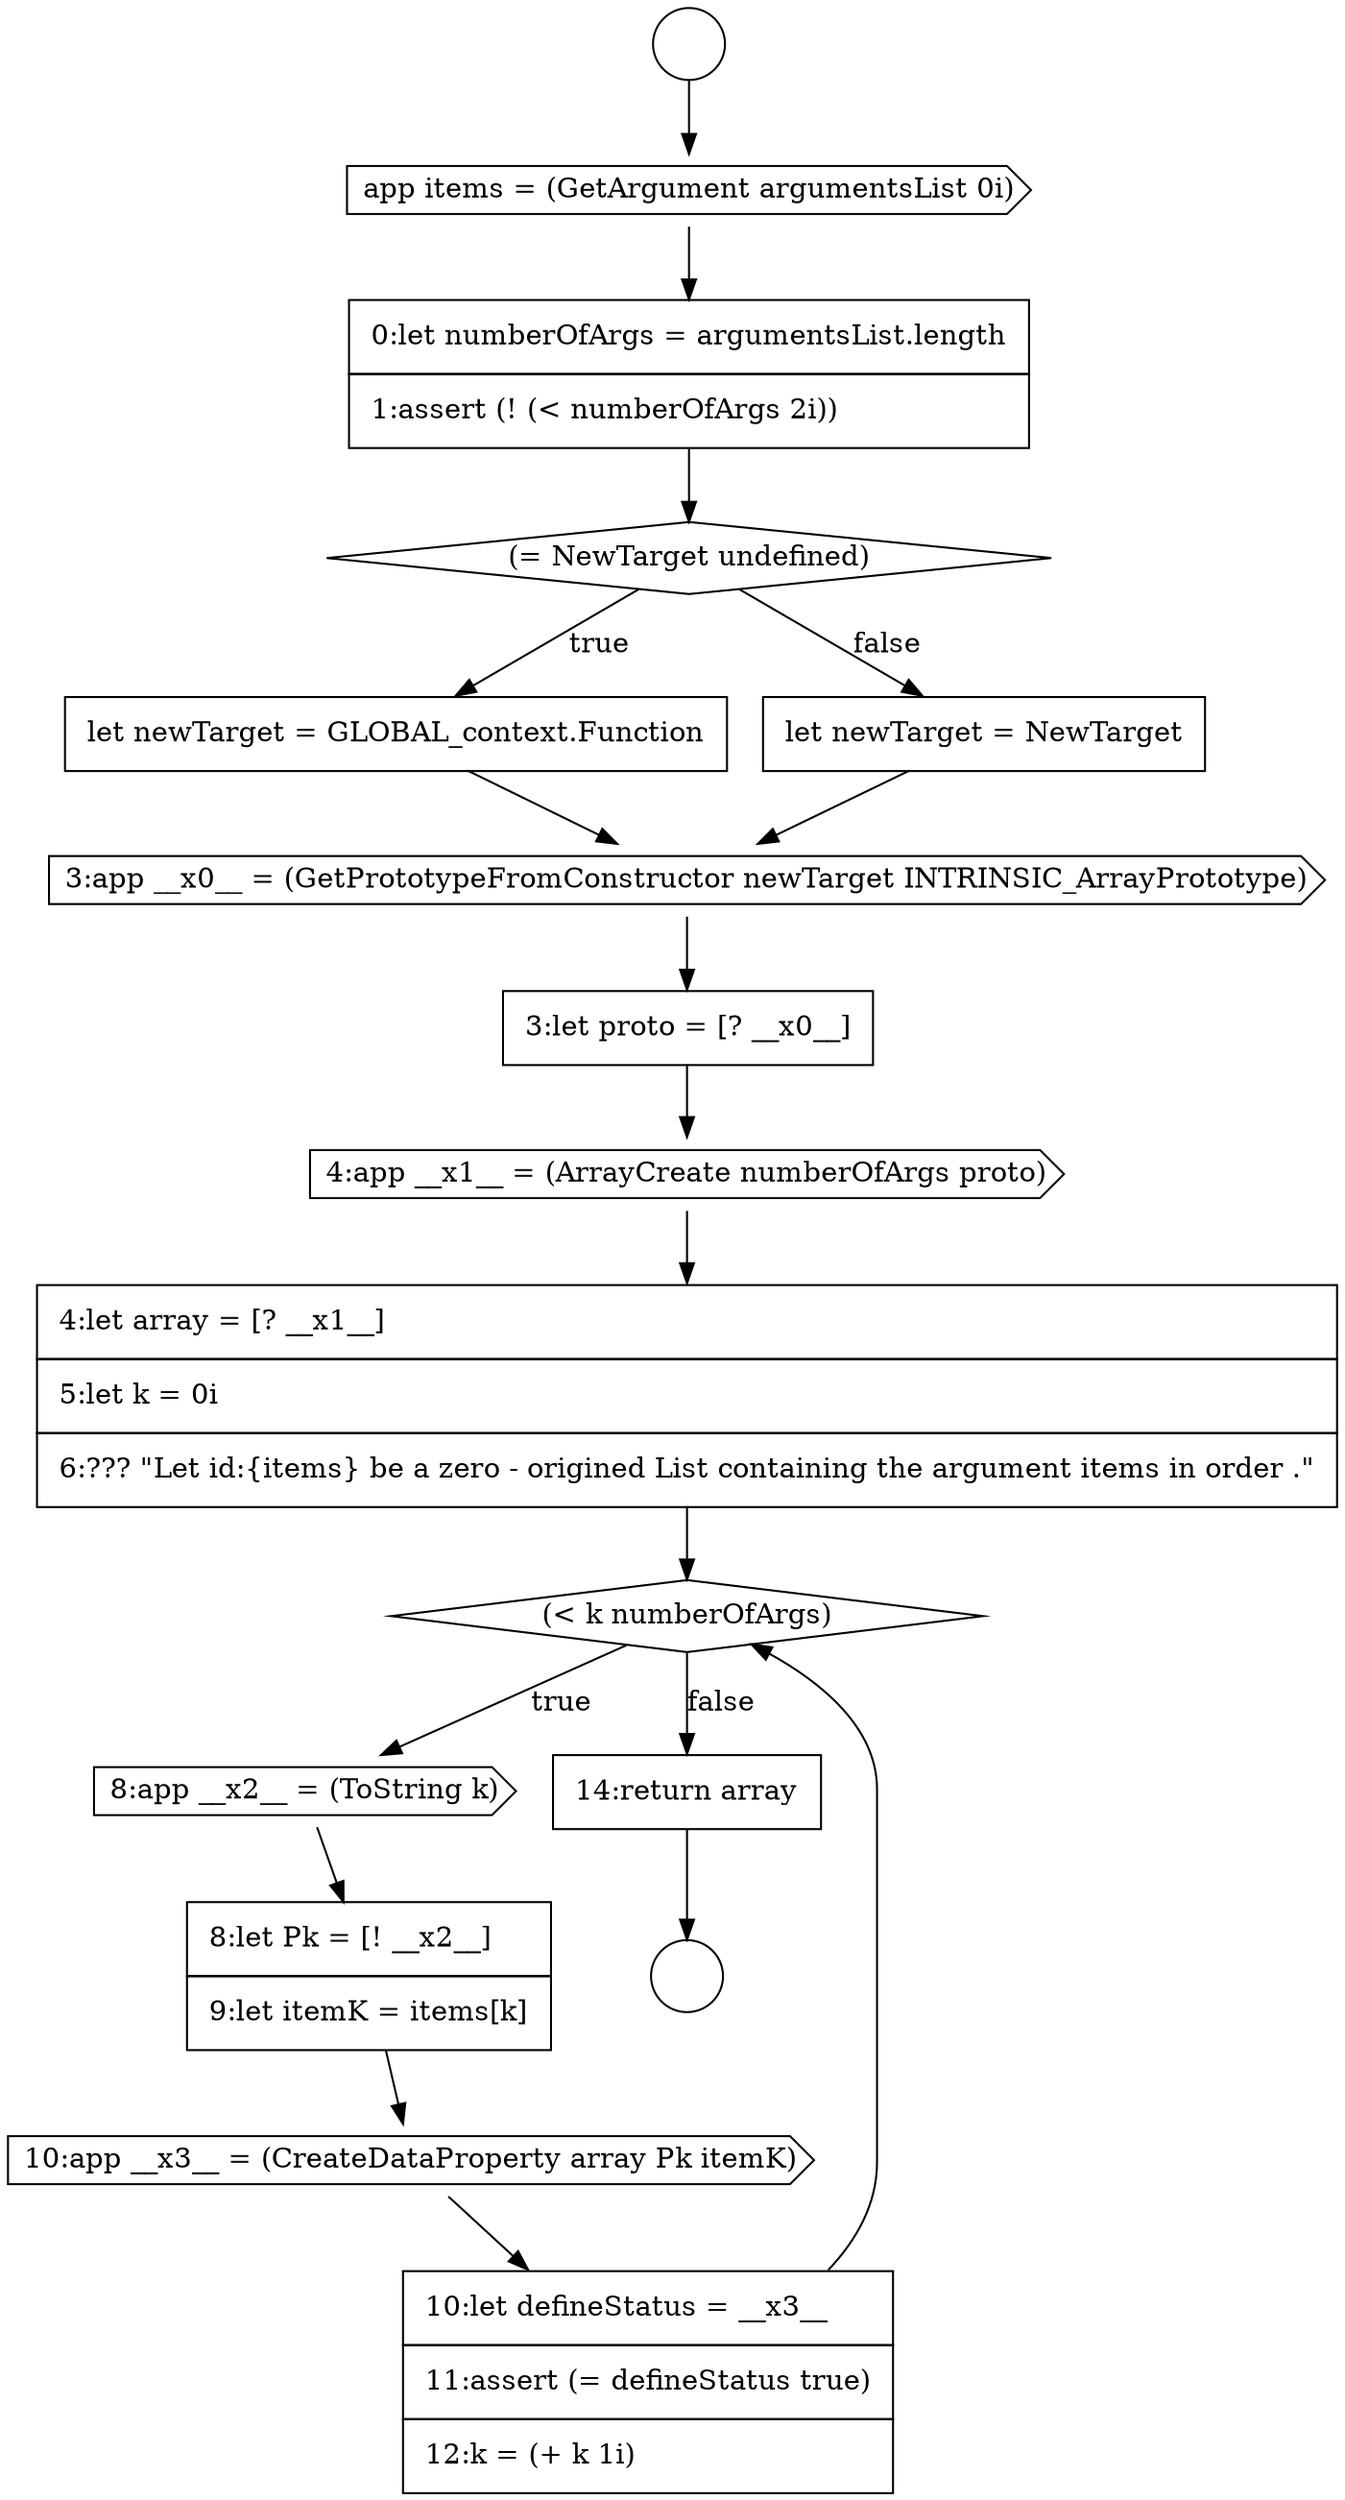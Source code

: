 digraph {
  node13142 [shape=none, margin=0, label=<<font color="black">
    <table border="0" cellborder="1" cellspacing="0" cellpadding="10">
      <tr><td align="left">3:let proto = [? __x0__]</td></tr>
    </table>
  </font>> color="black" fillcolor="white" style=filled]
  node13134 [shape=circle label=" " color="black" fillcolor="white" style=filled]
  node13138 [shape=diamond, label=<<font color="black">(= NewTarget undefined)</font>> color="black" fillcolor="white" style=filled]
  node13137 [shape=none, margin=0, label=<<font color="black">
    <table border="0" cellborder="1" cellspacing="0" cellpadding="10">
      <tr><td align="left">0:let numberOfArgs = argumentsList.length</td></tr>
      <tr><td align="left">1:assert (! (&lt; numberOfArgs 2i))</td></tr>
    </table>
  </font>> color="black" fillcolor="white" style=filled]
  node13135 [shape=circle label=" " color="black" fillcolor="white" style=filled]
  node13144 [shape=none, margin=0, label=<<font color="black">
    <table border="0" cellborder="1" cellspacing="0" cellpadding="10">
      <tr><td align="left">4:let array = [? __x1__]</td></tr>
      <tr><td align="left">5:let k = 0i</td></tr>
      <tr><td align="left">6:??? &quot;Let id:{items} be a zero - origined List containing the argument items in order .&quot;</td></tr>
    </table>
  </font>> color="black" fillcolor="white" style=filled]
  node13136 [shape=cds, label=<<font color="black">app items = (GetArgument argumentsList 0i)</font>> color="black" fillcolor="white" style=filled]
  node13146 [shape=cds, label=<<font color="black">8:app __x2__ = (ToString k)</font>> color="black" fillcolor="white" style=filled]
  node13143 [shape=cds, label=<<font color="black">4:app __x1__ = (ArrayCreate numberOfArgs proto)</font>> color="black" fillcolor="white" style=filled]
  node13139 [shape=none, margin=0, label=<<font color="black">
    <table border="0" cellborder="1" cellspacing="0" cellpadding="10">
      <tr><td align="left">let newTarget = GLOBAL_context.Function</td></tr>
    </table>
  </font>> color="black" fillcolor="white" style=filled]
  node13150 [shape=none, margin=0, label=<<font color="black">
    <table border="0" cellborder="1" cellspacing="0" cellpadding="10">
      <tr><td align="left">14:return array</td></tr>
    </table>
  </font>> color="black" fillcolor="white" style=filled]
  node13145 [shape=diamond, label=<<font color="black">(&lt; k numberOfArgs)</font>> color="black" fillcolor="white" style=filled]
  node13147 [shape=none, margin=0, label=<<font color="black">
    <table border="0" cellborder="1" cellspacing="0" cellpadding="10">
      <tr><td align="left">8:let Pk = [! __x2__]</td></tr>
      <tr><td align="left">9:let itemK = items[k]</td></tr>
    </table>
  </font>> color="black" fillcolor="white" style=filled]
  node13148 [shape=cds, label=<<font color="black">10:app __x3__ = (CreateDataProperty array Pk itemK)</font>> color="black" fillcolor="white" style=filled]
  node13141 [shape=cds, label=<<font color="black">3:app __x0__ = (GetPrototypeFromConstructor newTarget INTRINSIC_ArrayPrototype)</font>> color="black" fillcolor="white" style=filled]
  node13140 [shape=none, margin=0, label=<<font color="black">
    <table border="0" cellborder="1" cellspacing="0" cellpadding="10">
      <tr><td align="left">let newTarget = NewTarget</td></tr>
    </table>
  </font>> color="black" fillcolor="white" style=filled]
  node13149 [shape=none, margin=0, label=<<font color="black">
    <table border="0" cellborder="1" cellspacing="0" cellpadding="10">
      <tr><td align="left">10:let defineStatus = __x3__</td></tr>
      <tr><td align="left">11:assert (= defineStatus true)</td></tr>
      <tr><td align="left">12:k = (+ k 1i)</td></tr>
    </table>
  </font>> color="black" fillcolor="white" style=filled]
  node13136 -> node13137 [ color="black"]
  node13147 -> node13148 [ color="black"]
  node13143 -> node13144 [ color="black"]
  node13140 -> node13141 [ color="black"]
  node13144 -> node13145 [ color="black"]
  node13134 -> node13136 [ color="black"]
  node13150 -> node13135 [ color="black"]
  node13148 -> node13149 [ color="black"]
  node13138 -> node13139 [label=<<font color="black">true</font>> color="black"]
  node13138 -> node13140 [label=<<font color="black">false</font>> color="black"]
  node13141 -> node13142 [ color="black"]
  node13137 -> node13138 [ color="black"]
  node13142 -> node13143 [ color="black"]
  node13145 -> node13146 [label=<<font color="black">true</font>> color="black"]
  node13145 -> node13150 [label=<<font color="black">false</font>> color="black"]
  node13139 -> node13141 [ color="black"]
  node13149 -> node13145 [ color="black"]
  node13146 -> node13147 [ color="black"]
}
